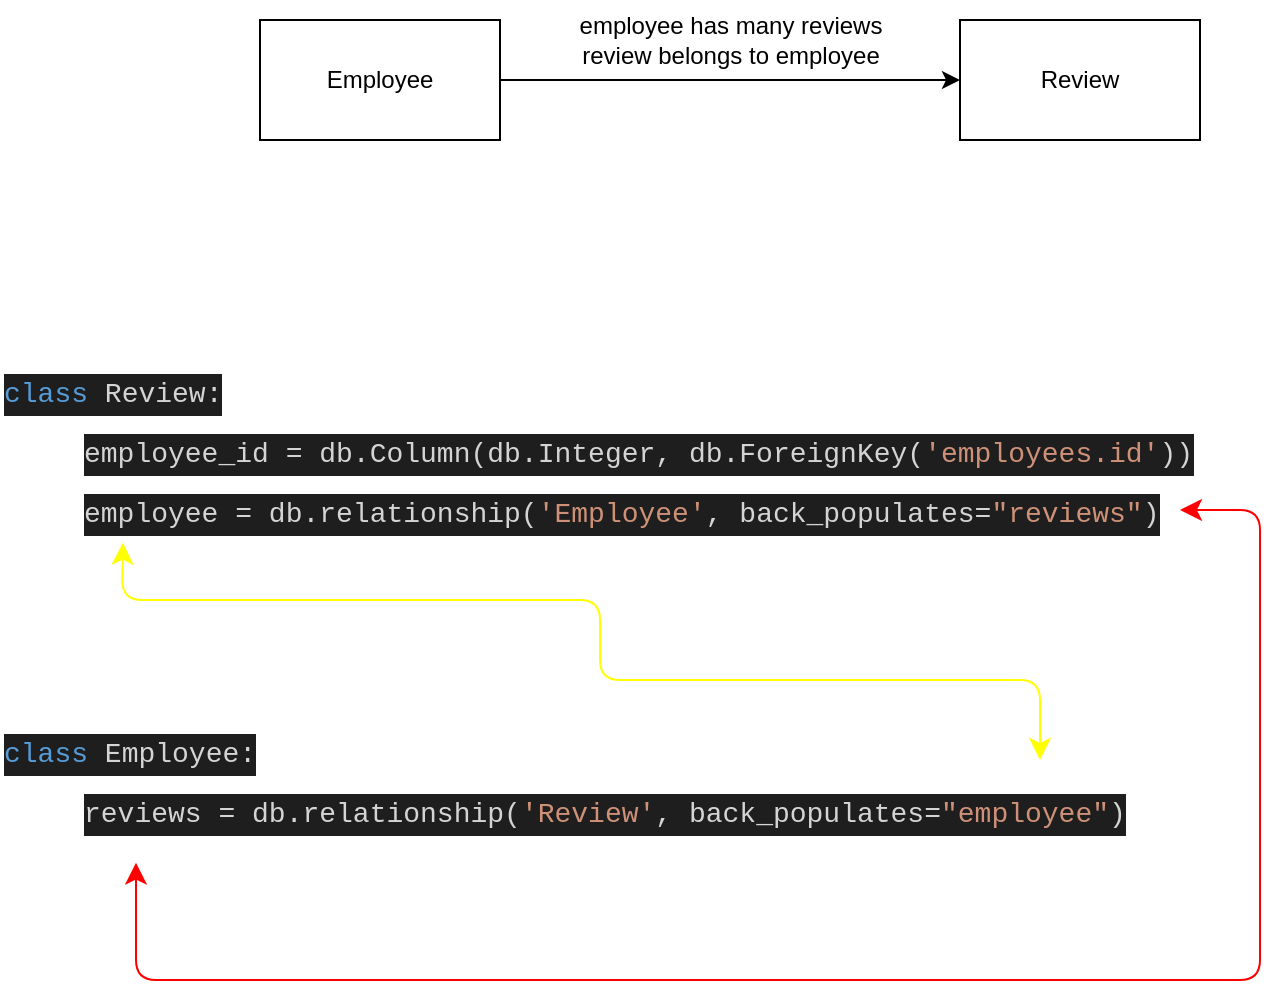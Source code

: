 <mxfile>
    <diagram id="d9kLA6Q3DxlZ0zEGJ8Ev" name="Page-1">
        <mxGraphModel dx="804" dy="482" grid="1" gridSize="10" guides="1" tooltips="1" connect="1" arrows="1" fold="1" page="1" pageScale="1" pageWidth="850" pageHeight="1100" math="0" shadow="0">
            <root>
                <mxCell id="0"/>
                <mxCell id="1" parent="0"/>
                <mxCell id="4" style="edgeStyle=none;html=1;entryX=0;entryY=0.5;entryDx=0;entryDy=0;" edge="1" parent="1" source="2" target="3">
                    <mxGeometry relative="1" as="geometry"/>
                </mxCell>
                <mxCell id="2" value="Employee" style="whiteSpace=wrap;html=1;" vertex="1" parent="1">
                    <mxGeometry x="340" y="120" width="120" height="60" as="geometry"/>
                </mxCell>
                <mxCell id="3" value="Review" style="whiteSpace=wrap;html=1;" vertex="1" parent="1">
                    <mxGeometry x="690" y="120" width="120" height="60" as="geometry"/>
                </mxCell>
                <mxCell id="5" value="employee has many reviews&lt;br&gt;review belongs to employee" style="text;html=1;align=center;verticalAlign=middle;resizable=0;points=[];autosize=1;strokeColor=none;fillColor=none;" vertex="1" parent="1">
                    <mxGeometry x="490" y="110" width="170" height="40" as="geometry"/>
                </mxCell>
                <mxCell id="18" value="&lt;div style=&quot;color: rgb(212, 212, 212); background-color: rgb(30, 30, 30); font-family: Menlo, Monaco, &amp;quot;Courier New&amp;quot;, monospace; font-size: 14px; line-height: 21px;&quot;&gt;&lt;div style=&quot;line-height: 21px;&quot;&gt;&lt;div style=&quot;line-height: 21px;&quot;&gt;&lt;br&gt;&lt;/div&gt;&lt;/div&gt;&lt;/div&gt;" style="text;html=1;align=center;verticalAlign=middle;resizable=0;points=[];autosize=1;strokeColor=none;fillColor=none;fontSize=18;fontFamily=Courier New;" vertex="1" parent="1">
                    <mxGeometry x="310" y="465" width="20" height="30" as="geometry"/>
                </mxCell>
                <mxCell id="24" value="&lt;meta charset=&quot;utf-8&quot;&gt;&lt;div style=&quot;color: rgb(212, 212, 212); background-color: rgb(30, 30, 30); font-family: Menlo, Monaco, &amp;quot;Courier New&amp;quot;, monospace; font-weight: normal; font-size: 14px; line-height: 21px;&quot;&gt;&lt;div&gt;&lt;span style=&quot;color: #569cd6;&quot;&gt;class&lt;/span&gt;&lt;span style=&quot;color: #d4d4d4;&quot;&gt; Review:&lt;/span&gt;&lt;/div&gt;&lt;/div&gt;" style="text;whiteSpace=wrap;html=1;fontSize=18;fontFamily=Courier New;" vertex="1" parent="1">
                    <mxGeometry x="210" y="290" width="140" height="40" as="geometry"/>
                </mxCell>
                <mxCell id="25" value="&lt;meta charset=&quot;utf-8&quot;&gt;&lt;div style=&quot;color: rgb(212, 212, 212); background-color: rgb(30, 30, 30); font-family: Menlo, Monaco, &amp;quot;Courier New&amp;quot;, monospace; font-weight: normal; font-size: 14px; line-height: 21px;&quot;&gt;&lt;div&gt;&lt;span style=&quot;color: #d4d4d4;&quot;&gt;employee_id = db.Column(db.Integer, db.ForeignKey(&lt;/span&gt;&lt;span style=&quot;color: #ce9178;&quot;&gt;'employees.id'&lt;/span&gt;&lt;span style=&quot;color: #d4d4d4;&quot;&gt;))&lt;/span&gt;&lt;/div&gt;&lt;/div&gt;" style="text;whiteSpace=wrap;html=1;fontSize=18;fontFamily=Courier New;" vertex="1" parent="1">
                    <mxGeometry x="250" y="320" width="560" height="70" as="geometry"/>
                </mxCell>
                <mxCell id="26" value="&lt;div style=&quot;color: rgb(212, 212, 212); background-color: rgb(30, 30, 30); font-family: Menlo, Monaco, &amp;quot;Courier New&amp;quot;, monospace; font-weight: normal; font-size: 14px; line-height: 21px;&quot;&gt;&lt;div&gt;&lt;span style=&quot;color: #d4d4d4;&quot;&gt;employee = db.relationship(&lt;/span&gt;&lt;span style=&quot;color: #ce9178;&quot;&gt;'Employee'&lt;/span&gt;&lt;span style=&quot;color: #d4d4d4;&quot;&gt;, back_populates=&lt;/span&gt;&lt;span style=&quot;color: #ce9178;&quot;&gt;&quot;reviews&quot;&lt;/span&gt;&lt;span style=&quot;color: #d4d4d4;&quot;&gt;)&lt;/span&gt;&lt;/div&gt;&lt;/div&gt;" style="text;whiteSpace=wrap;html=1;fontSize=18;fontFamily=Courier New;" vertex="1" parent="1">
                    <mxGeometry x="250" y="350" width="550" height="30" as="geometry"/>
                </mxCell>
                <mxCell id="27" value="&lt;meta charset=&quot;utf-8&quot;&gt;&lt;div style=&quot;color: rgb(212, 212, 212); background-color: rgb(30, 30, 30); font-family: Menlo, Monaco, &amp;quot;Courier New&amp;quot;, monospace; font-weight: normal; font-size: 14px; line-height: 21px;&quot;&gt;&lt;div&gt;&lt;span style=&quot;color: #569cd6;&quot;&gt;class&lt;/span&gt;&lt;span style=&quot;color: #d4d4d4;&quot;&gt; Employee: &lt;/span&gt;&lt;/div&gt;&lt;div&gt;&lt;span style=&quot;color: #d4d4d4;&quot;&gt;&lt;/span&gt;&lt;/div&gt;&lt;/div&gt;" style="text;whiteSpace=wrap;html=1;fontSize=18;fontFamily=Courier New;" vertex="1" parent="1">
                    <mxGeometry x="210" y="470" width="160" height="40" as="geometry"/>
                </mxCell>
                <mxCell id="28" value="&lt;meta charset=&quot;utf-8&quot;&gt;&lt;div style=&quot;color: rgb(212, 212, 212); background-color: rgb(30, 30, 30); font-family: Menlo, Monaco, &amp;quot;Courier New&amp;quot;, monospace; font-weight: normal; font-size: 14px; line-height: 21px;&quot;&gt;&lt;div&gt;&lt;span style=&quot;color: #d4d4d4;&quot;&gt;reviews = db.relationship(&lt;/span&gt;&lt;span style=&quot;color: #ce9178;&quot;&gt;'Review'&lt;/span&gt;&lt;span style=&quot;color: #d4d4d4;&quot;&gt;, back_populates=&lt;/span&gt;&lt;span style=&quot;color: #ce9178;&quot;&gt;&quot;employee&quot;&lt;/span&gt;&lt;span style=&quot;color: #d4d4d4;&quot;&gt;)&lt;/span&gt;&lt;/div&gt;&lt;div&gt;&lt;span style=&quot;color: #d4d4d4;&quot;&gt;&lt;/span&gt;&lt;/div&gt;&lt;/div&gt;" style="text;whiteSpace=wrap;html=1;fontSize=18;fontFamily=Courier New;" vertex="1" parent="1">
                    <mxGeometry x="250" y="500" width="560" height="40" as="geometry"/>
                </mxCell>
                <mxCell id="29" value="" style="edgeStyle=none;orthogonalLoop=1;jettySize=auto;html=1;endArrow=classic;startArrow=classic;endSize=8;startSize=8;fontFamily=Courier New;fontSize=18;entryX=0.05;entryY=1.033;entryDx=0;entryDy=0;entryPerimeter=0;strokeColor=red;" edge="1" parent="1" target="28">
                    <mxGeometry width="100" relative="1" as="geometry">
                        <mxPoint x="800" y="365" as="sourcePoint"/>
                        <mxPoint x="300" y="600" as="targetPoint"/>
                        <Array as="points">
                            <mxPoint x="840" y="365"/>
                            <mxPoint x="840" y="600"/>
                            <mxPoint x="278" y="600"/>
                        </Array>
                    </mxGeometry>
                </mxCell>
                <mxCell id="31" value="" style="edgeStyle=none;orthogonalLoop=1;jettySize=auto;html=1;endArrow=classic;startArrow=classic;endSize=8;startSize=8;fontFamily=Courier New;fontSize=18;exitX=0.039;exitY=1.044;exitDx=0;exitDy=0;exitPerimeter=0;strokeColor=yellow;" edge="1" parent="1" source="26">
                    <mxGeometry width="100" relative="1" as="geometry">
                        <mxPoint x="430" y="440" as="sourcePoint"/>
                        <mxPoint x="730" y="490" as="targetPoint"/>
                        <Array as="points">
                            <mxPoint x="271" y="410"/>
                            <mxPoint x="510" y="410"/>
                            <mxPoint x="510" y="450"/>
                            <mxPoint x="730" y="450"/>
                        </Array>
                    </mxGeometry>
                </mxCell>
            </root>
        </mxGraphModel>
    </diagram>
</mxfile>